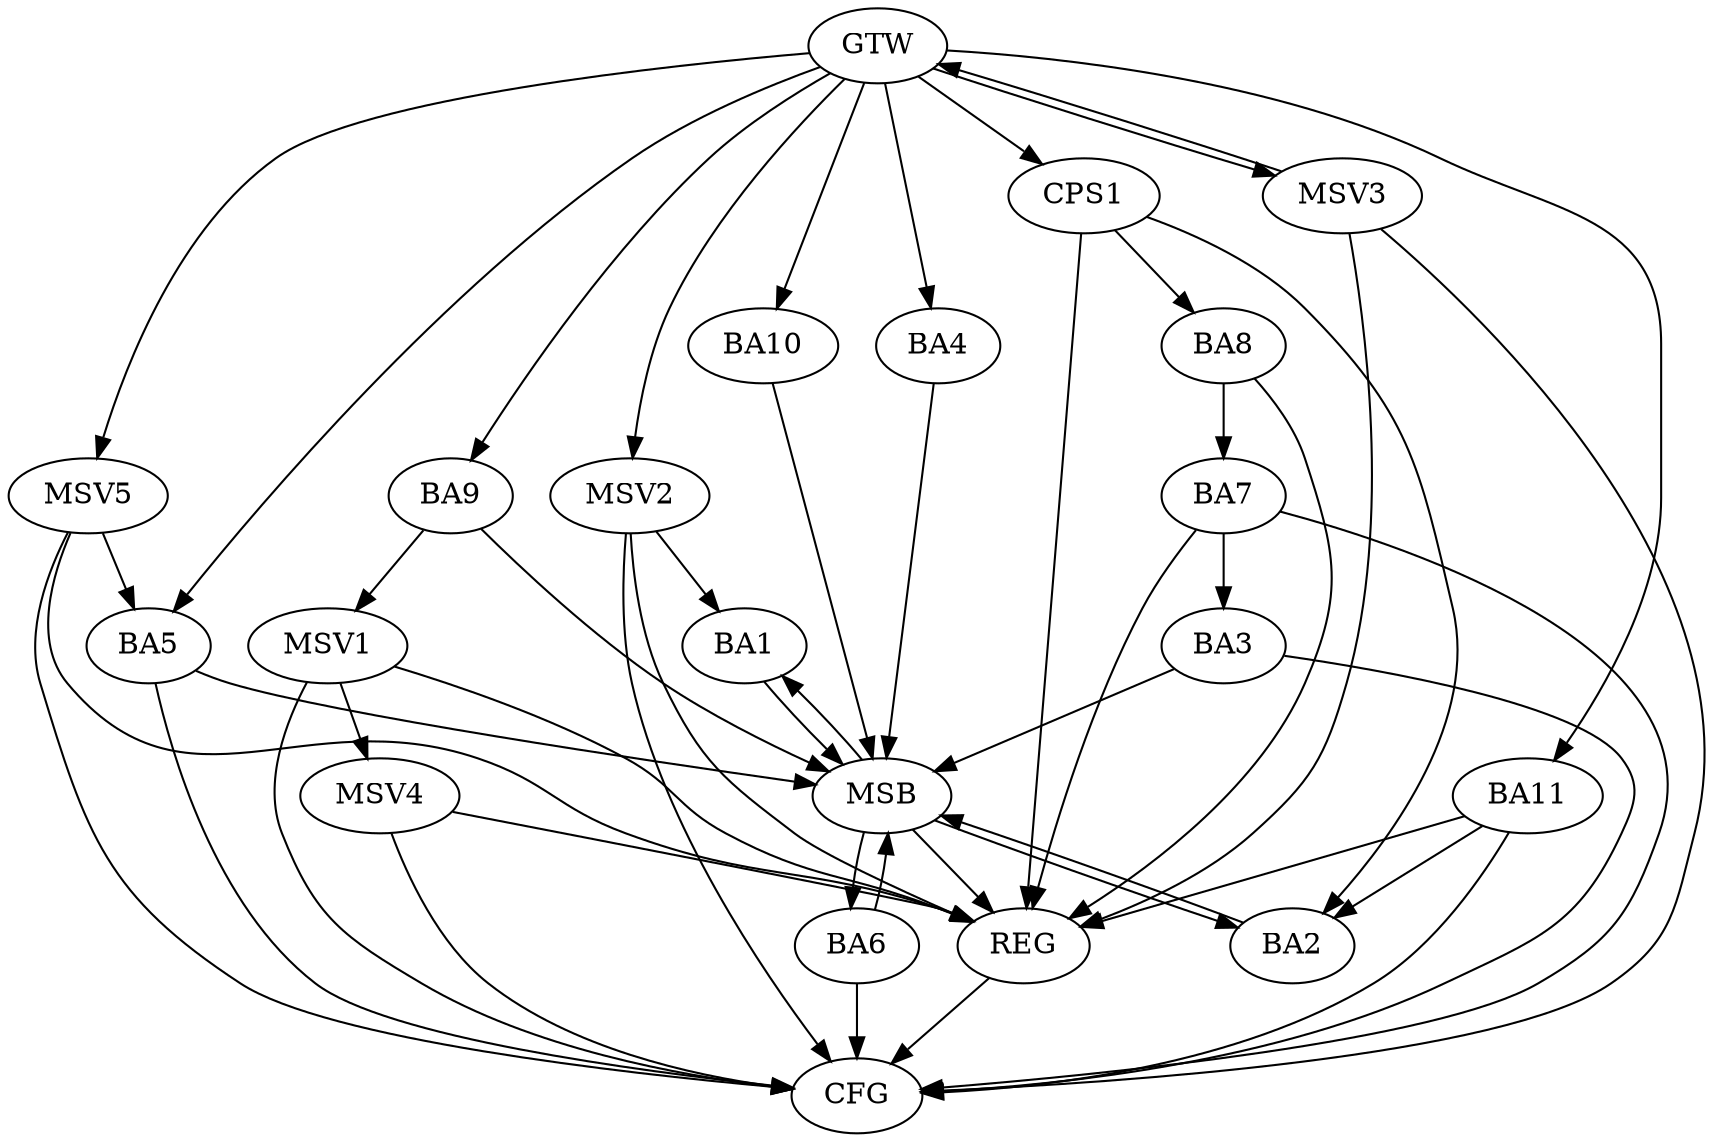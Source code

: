 strict digraph G {
  BA1 [ label="BA1" ];
  BA2 [ label="BA2" ];
  BA3 [ label="BA3" ];
  BA4 [ label="BA4" ];
  BA5 [ label="BA5" ];
  BA6 [ label="BA6" ];
  BA7 [ label="BA7" ];
  BA8 [ label="BA8" ];
  BA9 [ label="BA9" ];
  BA10 [ label="BA10" ];
  BA11 [ label="BA11" ];
  CPS1 [ label="CPS1" ];
  GTW [ label="GTW" ];
  REG [ label="REG" ];
  MSB [ label="MSB" ];
  CFG [ label="CFG" ];
  MSV1 [ label="MSV1" ];
  MSV2 [ label="MSV2" ];
  MSV3 [ label="MSV3" ];
  MSV4 [ label="MSV4" ];
  MSV5 [ label="MSV5" ];
  BA7 -> BA3;
  BA8 -> BA7;
  BA11 -> BA2;
  CPS1 -> BA2;
  CPS1 -> BA8;
  GTW -> BA4;
  GTW -> BA5;
  GTW -> BA9;
  GTW -> BA10;
  GTW -> BA11;
  GTW -> CPS1;
  BA7 -> REG;
  BA8 -> REG;
  BA11 -> REG;
  CPS1 -> REG;
  BA1 -> MSB;
  MSB -> BA2;
  MSB -> REG;
  BA2 -> MSB;
  MSB -> BA1;
  BA3 -> MSB;
  BA4 -> MSB;
  BA5 -> MSB;
  BA6 -> MSB;
  BA9 -> MSB;
  MSB -> BA6;
  BA10 -> MSB;
  BA3 -> CFG;
  BA5 -> CFG;
  BA7 -> CFG;
  BA6 -> CFG;
  BA11 -> CFG;
  REG -> CFG;
  BA9 -> MSV1;
  MSV1 -> REG;
  MSV1 -> CFG;
  MSV2 -> BA1;
  GTW -> MSV2;
  MSV2 -> REG;
  MSV2 -> CFG;
  MSV3 -> GTW;
  GTW -> MSV3;
  MSV3 -> REG;
  MSV3 -> CFG;
  MSV1 -> MSV4;
  MSV4 -> REG;
  MSV4 -> CFG;
  MSV5 -> BA5;
  GTW -> MSV5;
  MSV5 -> REG;
  MSV5 -> CFG;
}
